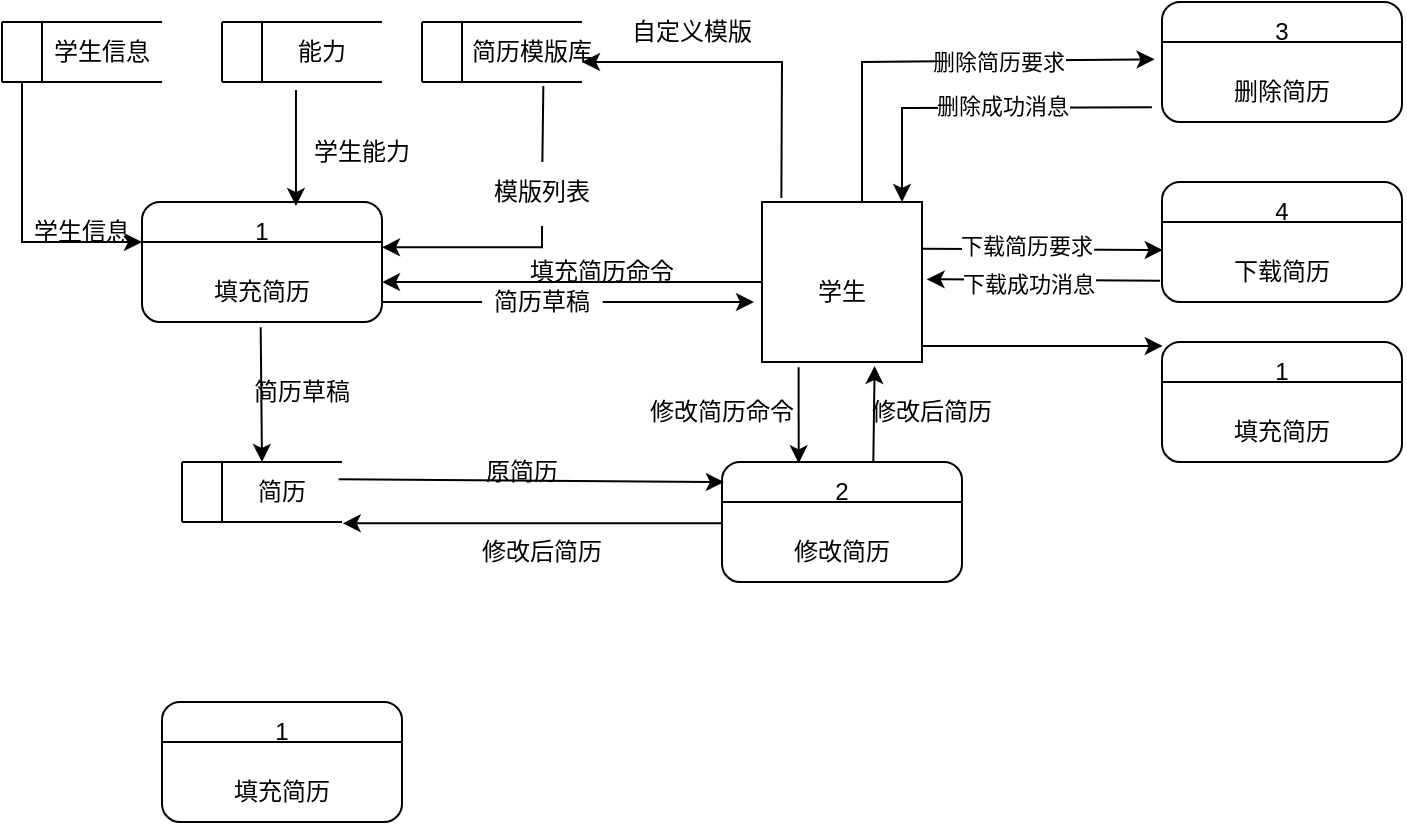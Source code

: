 <mxfile version="24.3.1" type="github">
  <diagram name="第 1 页" id="RjANDMqkexAoPWlaynZ2">
    <mxGraphModel dx="1173" dy="665" grid="1" gridSize="10" guides="0" tooltips="1" connect="0" arrows="0" fold="1" page="1" pageScale="1" pageWidth="827" pageHeight="1169" math="0" shadow="0">
      <root>
        <mxCell id="0" />
        <mxCell id="1" parent="0" />
        <mxCell id="LNTtabJiNuTZUa_Hpd2q-1" value="" style="rounded=1;whiteSpace=wrap;html=1;" vertex="1" parent="1">
          <mxGeometry x="90" y="580" width="120" height="60" as="geometry" />
        </mxCell>
        <mxCell id="LNTtabJiNuTZUa_Hpd2q-2" value="" style="endArrow=none;html=1;rounded=0;" edge="1" parent="1">
          <mxGeometry width="50" height="50" relative="1" as="geometry">
            <mxPoint x="90" y="600" as="sourcePoint" />
            <mxPoint x="210" y="600" as="targetPoint" />
            <Array as="points">
              <mxPoint x="200" y="600" />
            </Array>
          </mxGeometry>
        </mxCell>
        <mxCell id="LNTtabJiNuTZUa_Hpd2q-3" value="1" style="text;html=1;align=center;verticalAlign=middle;whiteSpace=wrap;rounded=0;" vertex="1" parent="1">
          <mxGeometry x="120" y="580" width="60" height="30" as="geometry" />
        </mxCell>
        <mxCell id="LNTtabJiNuTZUa_Hpd2q-4" value="填充简历" style="text;html=1;align=center;verticalAlign=middle;whiteSpace=wrap;rounded=0;" vertex="1" parent="1">
          <mxGeometry x="120" y="610" width="60" height="30" as="geometry" />
        </mxCell>
        <mxCell id="LNTtabJiNuTZUa_Hpd2q-6" value="" style="endArrow=none;html=1;rounded=0;" edge="1" parent="1">
          <mxGeometry width="50" height="50" relative="1" as="geometry">
            <mxPoint x="20" y="490" as="sourcePoint" />
            <mxPoint x="100" y="490" as="targetPoint" />
          </mxGeometry>
        </mxCell>
        <mxCell id="LNTtabJiNuTZUa_Hpd2q-7" value="" style="endArrow=none;html=1;rounded=0;" edge="1" parent="1">
          <mxGeometry width="50" height="50" relative="1" as="geometry">
            <mxPoint x="20" y="520" as="sourcePoint" />
            <mxPoint x="100" y="520" as="targetPoint" />
          </mxGeometry>
        </mxCell>
        <mxCell id="LNTtabJiNuTZUa_Hpd2q-8" value="" style="endArrow=none;html=1;rounded=0;" edge="1" parent="1">
          <mxGeometry width="50" height="50" relative="1" as="geometry">
            <mxPoint x="20" y="520" as="sourcePoint" />
            <mxPoint x="20" y="490" as="targetPoint" />
          </mxGeometry>
        </mxCell>
        <mxCell id="LNTtabJiNuTZUa_Hpd2q-9" value="" style="endArrow=none;html=1;rounded=0;" edge="1" parent="1">
          <mxGeometry width="50" height="50" relative="1" as="geometry">
            <mxPoint x="40" y="520" as="sourcePoint" />
            <mxPoint x="40" y="490" as="targetPoint" />
            <Array as="points">
              <mxPoint x="40" y="510" />
            </Array>
          </mxGeometry>
        </mxCell>
        <mxCell id="LNTtabJiNuTZUa_Hpd2q-10" value="学生信息" style="text;html=1;align=center;verticalAlign=middle;whiteSpace=wrap;rounded=0;" vertex="1" parent="1">
          <mxGeometry x="40" y="490" width="60" height="30" as="geometry" />
        </mxCell>
        <mxCell id="LNTtabJiNuTZUa_Hpd2q-11" value="" style="endArrow=none;html=1;rounded=0;" edge="1" parent="1">
          <mxGeometry width="50" height="50" relative="1" as="geometry">
            <mxPoint x="130" y="490" as="sourcePoint" />
            <mxPoint x="210" y="490" as="targetPoint" />
          </mxGeometry>
        </mxCell>
        <mxCell id="LNTtabJiNuTZUa_Hpd2q-12" value="" style="endArrow=none;html=1;rounded=0;" edge="1" parent="1">
          <mxGeometry width="50" height="50" relative="1" as="geometry">
            <mxPoint x="130" y="520" as="sourcePoint" />
            <mxPoint x="210" y="520" as="targetPoint" />
          </mxGeometry>
        </mxCell>
        <mxCell id="LNTtabJiNuTZUa_Hpd2q-13" value="" style="endArrow=none;html=1;rounded=0;" edge="1" parent="1">
          <mxGeometry width="50" height="50" relative="1" as="geometry">
            <mxPoint x="130" y="520" as="sourcePoint" />
            <mxPoint x="130" y="490" as="targetPoint" />
          </mxGeometry>
        </mxCell>
        <mxCell id="LNTtabJiNuTZUa_Hpd2q-14" value="" style="endArrow=none;html=1;rounded=0;" edge="1" parent="1">
          <mxGeometry width="50" height="50" relative="1" as="geometry">
            <mxPoint x="150" y="520" as="sourcePoint" />
            <mxPoint x="150" y="490" as="targetPoint" />
            <Array as="points">
              <mxPoint x="150" y="510" />
            </Array>
          </mxGeometry>
        </mxCell>
        <mxCell id="LNTtabJiNuTZUa_Hpd2q-15" value="能力" style="text;html=1;align=center;verticalAlign=middle;whiteSpace=wrap;rounded=0;" vertex="1" parent="1">
          <mxGeometry x="150" y="490" width="60" height="30" as="geometry" />
        </mxCell>
        <mxCell id="LNTtabJiNuTZUa_Hpd2q-16" value="" style="endArrow=none;html=1;rounded=0;" edge="1" parent="1">
          <mxGeometry width="50" height="50" relative="1" as="geometry">
            <mxPoint x="110" y="710" as="sourcePoint" />
            <mxPoint x="190" y="710" as="targetPoint" />
          </mxGeometry>
        </mxCell>
        <mxCell id="LNTtabJiNuTZUa_Hpd2q-17" value="" style="endArrow=none;html=1;rounded=0;" edge="1" parent="1">
          <mxGeometry width="50" height="50" relative="1" as="geometry">
            <mxPoint x="110" y="740" as="sourcePoint" />
            <mxPoint x="190" y="740" as="targetPoint" />
          </mxGeometry>
        </mxCell>
        <mxCell id="LNTtabJiNuTZUa_Hpd2q-18" value="" style="endArrow=none;html=1;rounded=0;" edge="1" parent="1">
          <mxGeometry width="50" height="50" relative="1" as="geometry">
            <mxPoint x="110" y="740" as="sourcePoint" />
            <mxPoint x="110" y="710" as="targetPoint" />
          </mxGeometry>
        </mxCell>
        <mxCell id="LNTtabJiNuTZUa_Hpd2q-19" value="" style="endArrow=none;html=1;rounded=0;" edge="1" parent="1">
          <mxGeometry width="50" height="50" relative="1" as="geometry">
            <mxPoint x="130" y="740" as="sourcePoint" />
            <mxPoint x="130" y="710" as="targetPoint" />
            <Array as="points">
              <mxPoint x="130" y="730" />
            </Array>
          </mxGeometry>
        </mxCell>
        <mxCell id="LNTtabJiNuTZUa_Hpd2q-20" value="简历" style="text;html=1;align=center;verticalAlign=middle;whiteSpace=wrap;rounded=0;" vertex="1" parent="1">
          <mxGeometry x="130" y="710" width="60" height="30" as="geometry" />
        </mxCell>
        <mxCell id="LNTtabJiNuTZUa_Hpd2q-21" value="" style="endArrow=none;html=1;rounded=0;" edge="1" parent="1">
          <mxGeometry width="50" height="50" relative="1" as="geometry">
            <mxPoint x="230" y="490" as="sourcePoint" />
            <mxPoint x="310" y="490" as="targetPoint" />
          </mxGeometry>
        </mxCell>
        <mxCell id="LNTtabJiNuTZUa_Hpd2q-22" value="" style="endArrow=none;html=1;rounded=0;" edge="1" parent="1">
          <mxGeometry width="50" height="50" relative="1" as="geometry">
            <mxPoint x="230" y="520" as="sourcePoint" />
            <mxPoint x="310" y="520" as="targetPoint" />
          </mxGeometry>
        </mxCell>
        <mxCell id="LNTtabJiNuTZUa_Hpd2q-23" value="" style="endArrow=none;html=1;rounded=0;" edge="1" parent="1">
          <mxGeometry width="50" height="50" relative="1" as="geometry">
            <mxPoint x="230" y="520" as="sourcePoint" />
            <mxPoint x="230" y="490" as="targetPoint" />
          </mxGeometry>
        </mxCell>
        <mxCell id="LNTtabJiNuTZUa_Hpd2q-24" value="" style="endArrow=none;html=1;rounded=0;" edge="1" parent="1">
          <mxGeometry width="50" height="50" relative="1" as="geometry">
            <mxPoint x="250" y="520" as="sourcePoint" />
            <mxPoint x="250" y="490" as="targetPoint" />
            <Array as="points">
              <mxPoint x="250" y="510" />
            </Array>
          </mxGeometry>
        </mxCell>
        <mxCell id="LNTtabJiNuTZUa_Hpd2q-25" value="简历模版库" style="text;html=1;align=center;verticalAlign=middle;whiteSpace=wrap;rounded=0;" vertex="1" parent="1">
          <mxGeometry x="250" y="490" width="70" height="30" as="geometry" />
        </mxCell>
        <mxCell id="LNTtabJiNuTZUa_Hpd2q-26" value="" style="endArrow=classic;html=1;rounded=0;" edge="1" parent="1">
          <mxGeometry width="50" height="50" relative="1" as="geometry">
            <mxPoint x="30" y="520" as="sourcePoint" />
            <mxPoint x="90" y="600" as="targetPoint" />
            <Array as="points">
              <mxPoint x="30" y="600" />
            </Array>
          </mxGeometry>
        </mxCell>
        <mxCell id="LNTtabJiNuTZUa_Hpd2q-27" value="学生信息" style="text;html=1;align=center;verticalAlign=middle;whiteSpace=wrap;rounded=0;" vertex="1" parent="1">
          <mxGeometry x="30" y="580" width="60" height="30" as="geometry" />
        </mxCell>
        <mxCell id="LNTtabJiNuTZUa_Hpd2q-28" value="" style="endArrow=classic;html=1;rounded=0;exitX=0.283;exitY=1.133;exitDx=0;exitDy=0;exitPerimeter=0;entryX=0.783;entryY=0.067;entryDx=0;entryDy=0;entryPerimeter=0;" edge="1" parent="1" source="LNTtabJiNuTZUa_Hpd2q-15" target="LNTtabJiNuTZUa_Hpd2q-3">
          <mxGeometry width="50" height="50" relative="1" as="geometry">
            <mxPoint x="-20" y="750" as="sourcePoint" />
            <mxPoint x="30" y="700" as="targetPoint" />
          </mxGeometry>
        </mxCell>
        <mxCell id="LNTtabJiNuTZUa_Hpd2q-29" value="学生能力" style="text;html=1;align=center;verticalAlign=middle;whiteSpace=wrap;rounded=0;" vertex="1" parent="1">
          <mxGeometry x="170" y="540" width="60" height="30" as="geometry" />
        </mxCell>
        <mxCell id="LNTtabJiNuTZUa_Hpd2q-30" value="" style="endArrow=classic;html=1;rounded=0;" edge="1" parent="1">
          <mxGeometry width="50" height="50" relative="1" as="geometry">
            <mxPoint x="290" y="592" as="sourcePoint" />
            <mxPoint x="210" y="602.65" as="targetPoint" />
            <Array as="points">
              <mxPoint x="290" y="602.65" />
            </Array>
          </mxGeometry>
        </mxCell>
        <mxCell id="LNTtabJiNuTZUa_Hpd2q-33" value="" style="endArrow=classic;html=1;rounded=0;exitX=0.489;exitY=1.089;exitDx=0;exitDy=0;exitPerimeter=0;" edge="1" parent="1" source="LNTtabJiNuTZUa_Hpd2q-4">
          <mxGeometry width="50" height="50" relative="1" as="geometry">
            <mxPoint x="240" y="700" as="sourcePoint" />
            <mxPoint x="150" y="710" as="targetPoint" />
          </mxGeometry>
        </mxCell>
        <mxCell id="LNTtabJiNuTZUa_Hpd2q-35" value="简历草稿" style="text;html=1;align=center;verticalAlign=middle;whiteSpace=wrap;rounded=0;" vertex="1" parent="1">
          <mxGeometry x="140" y="660" width="60" height="30" as="geometry" />
        </mxCell>
        <mxCell id="LNTtabJiNuTZUa_Hpd2q-36" value="" style="whiteSpace=wrap;html=1;aspect=fixed;" vertex="1" parent="1">
          <mxGeometry x="400" y="580" width="80" height="80" as="geometry" />
        </mxCell>
        <mxCell id="LNTtabJiNuTZUa_Hpd2q-37" value="学生" style="text;html=1;align=center;verticalAlign=middle;whiteSpace=wrap;rounded=0;" vertex="1" parent="1">
          <mxGeometry x="410" y="610" width="60" height="30" as="geometry" />
        </mxCell>
        <mxCell id="LNTtabJiNuTZUa_Hpd2q-38" value="" style="endArrow=classic;html=1;rounded=0;exitX=0;exitY=0.5;exitDx=0;exitDy=0;exitPerimeter=0;entryX=1.031;entryY=0.511;entryDx=0;entryDy=0;entryPerimeter=0;" edge="1" parent="1" source="LNTtabJiNuTZUa_Hpd2q-36">
          <mxGeometry width="50" height="50" relative="1" as="geometry">
            <mxPoint x="392.6" y="620.0" as="sourcePoint" />
            <mxPoint x="210" y="620.02" as="targetPoint" />
          </mxGeometry>
        </mxCell>
        <mxCell id="LNTtabJiNuTZUa_Hpd2q-39" value="填充简历命令" style="text;html=1;align=center;verticalAlign=middle;whiteSpace=wrap;rounded=0;" vertex="1" parent="1">
          <mxGeometry x="280" y="600" width="80" height="30" as="geometry" />
        </mxCell>
        <mxCell id="LNTtabJiNuTZUa_Hpd2q-40" value="" style="endArrow=classic;html=1;rounded=0;exitX=1.006;exitY=0.5;exitDx=0;exitDy=0;exitPerimeter=0;" edge="1" parent="1" source="LNTtabJiNuTZUa_Hpd2q-42">
          <mxGeometry width="50" height="50" relative="1" as="geometry">
            <mxPoint x="320" y="780" as="sourcePoint" />
            <mxPoint x="396" y="630" as="targetPoint" />
          </mxGeometry>
        </mxCell>
        <mxCell id="LNTtabJiNuTZUa_Hpd2q-41" value="" style="endArrow=none;html=1;rounded=0;exitX=1;exitY=0.833;exitDx=0;exitDy=0;exitPerimeter=0;endFill=0;" edge="1" parent="1" source="LNTtabJiNuTZUa_Hpd2q-1">
          <mxGeometry width="50" height="50" relative="1" as="geometry">
            <mxPoint x="210" y="630" as="sourcePoint" />
            <mxPoint x="260" y="630" as="targetPoint" />
          </mxGeometry>
        </mxCell>
        <mxCell id="LNTtabJiNuTZUa_Hpd2q-42" value="简历草稿" style="text;html=1;align=center;verticalAlign=middle;whiteSpace=wrap;rounded=0;" vertex="1" parent="1">
          <mxGeometry x="260" y="615" width="60" height="30" as="geometry" />
        </mxCell>
        <mxCell id="LNTtabJiNuTZUa_Hpd2q-44" value="" style="endArrow=none;html=1;rounded=0;exitX=0.581;exitY=1.067;exitDx=0;exitDy=0;exitPerimeter=0;endFill=0;" edge="1" parent="1" source="LNTtabJiNuTZUa_Hpd2q-25" target="LNTtabJiNuTZUa_Hpd2q-32">
          <mxGeometry width="50" height="50" relative="1" as="geometry">
            <mxPoint x="291" y="522" as="sourcePoint" />
            <mxPoint x="210" y="602.65" as="targetPoint" />
            <Array as="points" />
          </mxGeometry>
        </mxCell>
        <mxCell id="LNTtabJiNuTZUa_Hpd2q-32" value="模版列表" style="text;html=1;align=center;verticalAlign=middle;whiteSpace=wrap;rounded=0;" vertex="1" parent="1">
          <mxGeometry x="260" y="560" width="60" height="30" as="geometry" />
        </mxCell>
        <mxCell id="LNTtabJiNuTZUa_Hpd2q-46" value="" style="rounded=1;whiteSpace=wrap;html=1;" vertex="1" parent="1">
          <mxGeometry x="380" y="710" width="120" height="60" as="geometry" />
        </mxCell>
        <mxCell id="LNTtabJiNuTZUa_Hpd2q-47" value="" style="endArrow=none;html=1;rounded=0;" edge="1" parent="1">
          <mxGeometry width="50" height="50" relative="1" as="geometry">
            <mxPoint x="380" y="730" as="sourcePoint" />
            <mxPoint x="500" y="730" as="targetPoint" />
            <Array as="points">
              <mxPoint x="490" y="730" />
            </Array>
          </mxGeometry>
        </mxCell>
        <mxCell id="LNTtabJiNuTZUa_Hpd2q-48" value="2" style="text;html=1;align=center;verticalAlign=middle;whiteSpace=wrap;rounded=0;" vertex="1" parent="1">
          <mxGeometry x="410" y="710" width="60" height="30" as="geometry" />
        </mxCell>
        <mxCell id="LNTtabJiNuTZUa_Hpd2q-49" value="修改简历" style="text;html=1;align=center;verticalAlign=middle;whiteSpace=wrap;rounded=0;" vertex="1" parent="1">
          <mxGeometry x="410" y="740" width="60" height="30" as="geometry" />
        </mxCell>
        <mxCell id="LNTtabJiNuTZUa_Hpd2q-50" value="" style="endArrow=classic;html=1;rounded=0;exitX=0.229;exitY=1.033;exitDx=0;exitDy=0;exitPerimeter=0;entryX=0.139;entryY=0.022;entryDx=0;entryDy=0;entryPerimeter=0;" edge="1" parent="1" source="LNTtabJiNuTZUa_Hpd2q-36" target="LNTtabJiNuTZUa_Hpd2q-48">
          <mxGeometry width="50" height="50" relative="1" as="geometry">
            <mxPoint x="320" y="780" as="sourcePoint" />
            <mxPoint x="370" y="730" as="targetPoint" />
          </mxGeometry>
        </mxCell>
        <mxCell id="LNTtabJiNuTZUa_Hpd2q-51" value="修改简历命令" style="text;html=1;align=center;verticalAlign=middle;whiteSpace=wrap;rounded=0;" vertex="1" parent="1">
          <mxGeometry x="340" y="670" width="80" height="30" as="geometry" />
        </mxCell>
        <mxCell id="LNTtabJiNuTZUa_Hpd2q-52" value="" style="endArrow=classic;html=1;rounded=0;exitX=0.761;exitY=0;exitDx=0;exitDy=0;exitPerimeter=0;entryX=0.704;entryY=1.025;entryDx=0;entryDy=0;entryPerimeter=0;" edge="1" parent="1" source="LNTtabJiNuTZUa_Hpd2q-48" target="LNTtabJiNuTZUa_Hpd2q-36">
          <mxGeometry width="50" height="50" relative="1" as="geometry">
            <mxPoint x="320" y="780" as="sourcePoint" />
            <mxPoint x="370" y="730" as="targetPoint" />
          </mxGeometry>
        </mxCell>
        <mxCell id="LNTtabJiNuTZUa_Hpd2q-53" value="修改后简历" style="text;html=1;align=center;verticalAlign=middle;whiteSpace=wrap;rounded=0;" vertex="1" parent="1">
          <mxGeometry x="450" y="670" width="70" height="30" as="geometry" />
        </mxCell>
        <mxCell id="LNTtabJiNuTZUa_Hpd2q-54" value="" style="endArrow=classic;html=1;rounded=0;exitX=0.972;exitY=0.289;exitDx=0;exitDy=0;exitPerimeter=0;entryX=0.008;entryY=0.167;entryDx=0;entryDy=0;entryPerimeter=0;" edge="1" parent="1" source="LNTtabJiNuTZUa_Hpd2q-20" target="LNTtabJiNuTZUa_Hpd2q-46">
          <mxGeometry width="50" height="50" relative="1" as="geometry">
            <mxPoint x="130" y="820" as="sourcePoint" />
            <mxPoint x="370" y="719" as="targetPoint" />
          </mxGeometry>
        </mxCell>
        <mxCell id="LNTtabJiNuTZUa_Hpd2q-55" value="" style="endArrow=classic;html=1;rounded=0;entryX=1.006;entryY=1.022;entryDx=0;entryDy=0;entryPerimeter=0;exitX=0;exitY=0.511;exitDx=0;exitDy=0;exitPerimeter=0;" edge="1" parent="1" source="LNTtabJiNuTZUa_Hpd2q-46" target="LNTtabJiNuTZUa_Hpd2q-20">
          <mxGeometry width="50" height="50" relative="1" as="geometry">
            <mxPoint x="370" y="740" as="sourcePoint" />
            <mxPoint x="370" y="730" as="targetPoint" />
          </mxGeometry>
        </mxCell>
        <mxCell id="LNTtabJiNuTZUa_Hpd2q-56" value="原简历" style="text;html=1;align=center;verticalAlign=middle;whiteSpace=wrap;rounded=0;" vertex="1" parent="1">
          <mxGeometry x="250" y="700" width="60" height="30" as="geometry" />
        </mxCell>
        <mxCell id="LNTtabJiNuTZUa_Hpd2q-57" value="修改后简历" style="text;html=1;align=center;verticalAlign=middle;whiteSpace=wrap;rounded=0;" vertex="1" parent="1">
          <mxGeometry x="250" y="740" width="80" height="30" as="geometry" />
        </mxCell>
        <mxCell id="LNTtabJiNuTZUa_Hpd2q-58" value="" style="endArrow=classic;html=1;rounded=0;exitX=0.121;exitY=-0.025;exitDx=0;exitDy=0;exitPerimeter=0;" edge="1" parent="1" source="LNTtabJiNuTZUa_Hpd2q-36">
          <mxGeometry width="50" height="50" relative="1" as="geometry">
            <mxPoint x="410" y="570" as="sourcePoint" />
            <mxPoint x="310" y="510" as="targetPoint" />
            <Array as="points">
              <mxPoint x="410" y="510" />
            </Array>
          </mxGeometry>
        </mxCell>
        <mxCell id="LNTtabJiNuTZUa_Hpd2q-59" value="自定义模版" style="text;html=1;align=center;verticalAlign=middle;whiteSpace=wrap;rounded=0;" vertex="1" parent="1">
          <mxGeometry x="330" y="480" width="70" height="30" as="geometry" />
        </mxCell>
        <mxCell id="LNTtabJiNuTZUa_Hpd2q-74" value="" style="endArrow=classic;html=1;rounded=0;entryX=-0.031;entryY=0.478;entryDx=0;entryDy=0;entryPerimeter=0;" edge="1" parent="1" target="LNTtabJiNuTZUa_Hpd2q-80">
          <mxGeometry width="50" height="50" relative="1" as="geometry">
            <mxPoint x="450" y="580" as="sourcePoint" />
            <mxPoint x="574.96" y="510" as="targetPoint" />
            <Array as="points">
              <mxPoint x="450" y="510" />
            </Array>
          </mxGeometry>
        </mxCell>
        <mxCell id="LNTtabJiNuTZUa_Hpd2q-100" value="删除简历要求" style="edgeLabel;html=1;align=center;verticalAlign=middle;resizable=0;points=[];" vertex="1" connectable="0" parent="LNTtabJiNuTZUa_Hpd2q-74">
          <mxGeometry x="0.273" relative="1" as="geometry">
            <mxPoint as="offset" />
          </mxGeometry>
        </mxCell>
        <mxCell id="LNTtabJiNuTZUa_Hpd2q-76" value="" style="rounded=1;whiteSpace=wrap;html=1;" vertex="1" parent="1">
          <mxGeometry x="100" y="830" width="120" height="60" as="geometry" />
        </mxCell>
        <mxCell id="LNTtabJiNuTZUa_Hpd2q-77" value="" style="endArrow=none;html=1;rounded=0;" edge="1" parent="1">
          <mxGeometry width="50" height="50" relative="1" as="geometry">
            <mxPoint x="100" y="850" as="sourcePoint" />
            <mxPoint x="220" y="850" as="targetPoint" />
            <Array as="points">
              <mxPoint x="210" y="850" />
            </Array>
          </mxGeometry>
        </mxCell>
        <mxCell id="LNTtabJiNuTZUa_Hpd2q-78" value="1" style="text;html=1;align=center;verticalAlign=middle;whiteSpace=wrap;rounded=0;" vertex="1" parent="1">
          <mxGeometry x="130" y="830" width="60" height="30" as="geometry" />
        </mxCell>
        <mxCell id="LNTtabJiNuTZUa_Hpd2q-79" value="填充简历" style="text;html=1;align=center;verticalAlign=middle;whiteSpace=wrap;rounded=0;" vertex="1" parent="1">
          <mxGeometry x="130" y="860" width="60" height="30" as="geometry" />
        </mxCell>
        <mxCell id="LNTtabJiNuTZUa_Hpd2q-80" value="" style="rounded=1;whiteSpace=wrap;html=1;" vertex="1" parent="1">
          <mxGeometry x="600" y="480" width="120" height="60" as="geometry" />
        </mxCell>
        <mxCell id="LNTtabJiNuTZUa_Hpd2q-81" value="" style="endArrow=none;html=1;rounded=0;" edge="1" parent="1">
          <mxGeometry width="50" height="50" relative="1" as="geometry">
            <mxPoint x="600" y="500" as="sourcePoint" />
            <mxPoint x="720" y="500" as="targetPoint" />
            <Array as="points">
              <mxPoint x="710" y="500" />
            </Array>
          </mxGeometry>
        </mxCell>
        <mxCell id="LNTtabJiNuTZUa_Hpd2q-82" value="3" style="text;html=1;align=center;verticalAlign=middle;whiteSpace=wrap;rounded=0;" vertex="1" parent="1">
          <mxGeometry x="630" y="480" width="60" height="30" as="geometry" />
        </mxCell>
        <mxCell id="LNTtabJiNuTZUa_Hpd2q-83" value="删除简历" style="text;html=1;align=center;verticalAlign=middle;whiteSpace=wrap;rounded=0;" vertex="1" parent="1">
          <mxGeometry x="630" y="510" width="60" height="30" as="geometry" />
        </mxCell>
        <mxCell id="LNTtabJiNuTZUa_Hpd2q-84" value="" style="rounded=1;whiteSpace=wrap;html=1;" vertex="1" parent="1">
          <mxGeometry x="600" y="570" width="120" height="60" as="geometry" />
        </mxCell>
        <mxCell id="LNTtabJiNuTZUa_Hpd2q-85" value="" style="endArrow=none;html=1;rounded=0;" edge="1" parent="1">
          <mxGeometry width="50" height="50" relative="1" as="geometry">
            <mxPoint x="600" y="590" as="sourcePoint" />
            <mxPoint x="720" y="590" as="targetPoint" />
            <Array as="points">
              <mxPoint x="710" y="590" />
            </Array>
          </mxGeometry>
        </mxCell>
        <mxCell id="LNTtabJiNuTZUa_Hpd2q-86" value="4" style="text;html=1;align=center;verticalAlign=middle;whiteSpace=wrap;rounded=0;" vertex="1" parent="1">
          <mxGeometry x="630" y="570" width="60" height="30" as="geometry" />
        </mxCell>
        <mxCell id="LNTtabJiNuTZUa_Hpd2q-87" value="下载简历" style="text;html=1;align=center;verticalAlign=middle;whiteSpace=wrap;rounded=0;" vertex="1" parent="1">
          <mxGeometry x="630" y="600" width="60" height="30" as="geometry" />
        </mxCell>
        <mxCell id="LNTtabJiNuTZUa_Hpd2q-88" value="" style="endArrow=classic;html=1;rounded=0;entryX=0.003;entryY=0.567;entryDx=0;entryDy=0;entryPerimeter=0;exitX=1.004;exitY=0.292;exitDx=0;exitDy=0;exitPerimeter=0;" edge="1" parent="1" source="LNTtabJiNuTZUa_Hpd2q-36" target="LNTtabJiNuTZUa_Hpd2q-84">
          <mxGeometry width="50" height="50" relative="1" as="geometry">
            <mxPoint x="487" y="603" as="sourcePoint" />
            <mxPoint x="520" y="620" as="targetPoint" />
          </mxGeometry>
        </mxCell>
        <mxCell id="LNTtabJiNuTZUa_Hpd2q-103" value="下载简历要求" style="edgeLabel;html=1;align=center;verticalAlign=middle;resizable=0;points=[];" vertex="1" connectable="0" parent="LNTtabJiNuTZUa_Hpd2q-88">
          <mxGeometry x="-0.145" y="2" relative="1" as="geometry">
            <mxPoint as="offset" />
          </mxGeometry>
        </mxCell>
        <mxCell id="LNTtabJiNuTZUa_Hpd2q-93" value="" style="rounded=1;whiteSpace=wrap;html=1;" vertex="1" parent="1">
          <mxGeometry x="600" y="650" width="120" height="60" as="geometry" />
        </mxCell>
        <mxCell id="LNTtabJiNuTZUa_Hpd2q-94" value="" style="endArrow=none;html=1;rounded=0;" edge="1" parent="1">
          <mxGeometry width="50" height="50" relative="1" as="geometry">
            <mxPoint x="600" y="670" as="sourcePoint" />
            <mxPoint x="720" y="670" as="targetPoint" />
            <Array as="points">
              <mxPoint x="710" y="670" />
            </Array>
          </mxGeometry>
        </mxCell>
        <mxCell id="LNTtabJiNuTZUa_Hpd2q-95" value="1" style="text;html=1;align=center;verticalAlign=middle;whiteSpace=wrap;rounded=0;" vertex="1" parent="1">
          <mxGeometry x="630" y="650" width="60" height="30" as="geometry" />
        </mxCell>
        <mxCell id="LNTtabJiNuTZUa_Hpd2q-96" value="填充简历" style="text;html=1;align=center;verticalAlign=middle;whiteSpace=wrap;rounded=0;" vertex="1" parent="1">
          <mxGeometry x="630" y="680" width="60" height="30" as="geometry" />
        </mxCell>
        <mxCell id="LNTtabJiNuTZUa_Hpd2q-97" value="" style="endArrow=classic;html=1;rounded=0;entryX=0.003;entryY=0.033;entryDx=0;entryDy=0;entryPerimeter=0;" edge="1" parent="1" target="LNTtabJiNuTZUa_Hpd2q-93">
          <mxGeometry width="50" height="50" relative="1" as="geometry">
            <mxPoint x="480" y="652" as="sourcePoint" />
            <mxPoint x="560" y="649" as="targetPoint" />
            <Array as="points" />
          </mxGeometry>
        </mxCell>
        <mxCell id="LNTtabJiNuTZUa_Hpd2q-98" value="" style="endArrow=classic;html=1;rounded=0;exitX=-0.042;exitY=0.878;exitDx=0;exitDy=0;exitPerimeter=0;" edge="1" parent="1" source="LNTtabJiNuTZUa_Hpd2q-80">
          <mxGeometry width="50" height="50" relative="1" as="geometry">
            <mxPoint x="470" y="670" as="sourcePoint" />
            <mxPoint x="470" y="580" as="targetPoint" />
            <Array as="points">
              <mxPoint x="470" y="533" />
            </Array>
          </mxGeometry>
        </mxCell>
        <mxCell id="LNTtabJiNuTZUa_Hpd2q-101" value="删除成功消息" style="edgeLabel;html=1;align=center;verticalAlign=middle;resizable=0;points=[];" vertex="1" connectable="0" parent="LNTtabJiNuTZUa_Hpd2q-98">
          <mxGeometry x="-0.124" y="-1" relative="1" as="geometry">
            <mxPoint as="offset" />
          </mxGeometry>
        </mxCell>
        <mxCell id="LNTtabJiNuTZUa_Hpd2q-102" value="" style="endArrow=classic;html=1;rounded=0;exitX=-0.008;exitY=0.822;exitDx=0;exitDy=0;exitPerimeter=0;entryX=1.029;entryY=0.483;entryDx=0;entryDy=0;entryPerimeter=0;" edge="1" parent="1" source="LNTtabJiNuTZUa_Hpd2q-84" target="LNTtabJiNuTZUa_Hpd2q-36">
          <mxGeometry width="50" height="50" relative="1" as="geometry">
            <mxPoint x="470" y="670" as="sourcePoint" />
            <mxPoint x="520" y="620" as="targetPoint" />
          </mxGeometry>
        </mxCell>
        <mxCell id="LNTtabJiNuTZUa_Hpd2q-104" value="下载成功消息" style="edgeLabel;html=1;align=center;verticalAlign=middle;resizable=0;points=[];" vertex="1" connectable="0" parent="LNTtabJiNuTZUa_Hpd2q-102">
          <mxGeometry x="0.137" y="2" relative="1" as="geometry">
            <mxPoint as="offset" />
          </mxGeometry>
        </mxCell>
      </root>
    </mxGraphModel>
  </diagram>
</mxfile>
